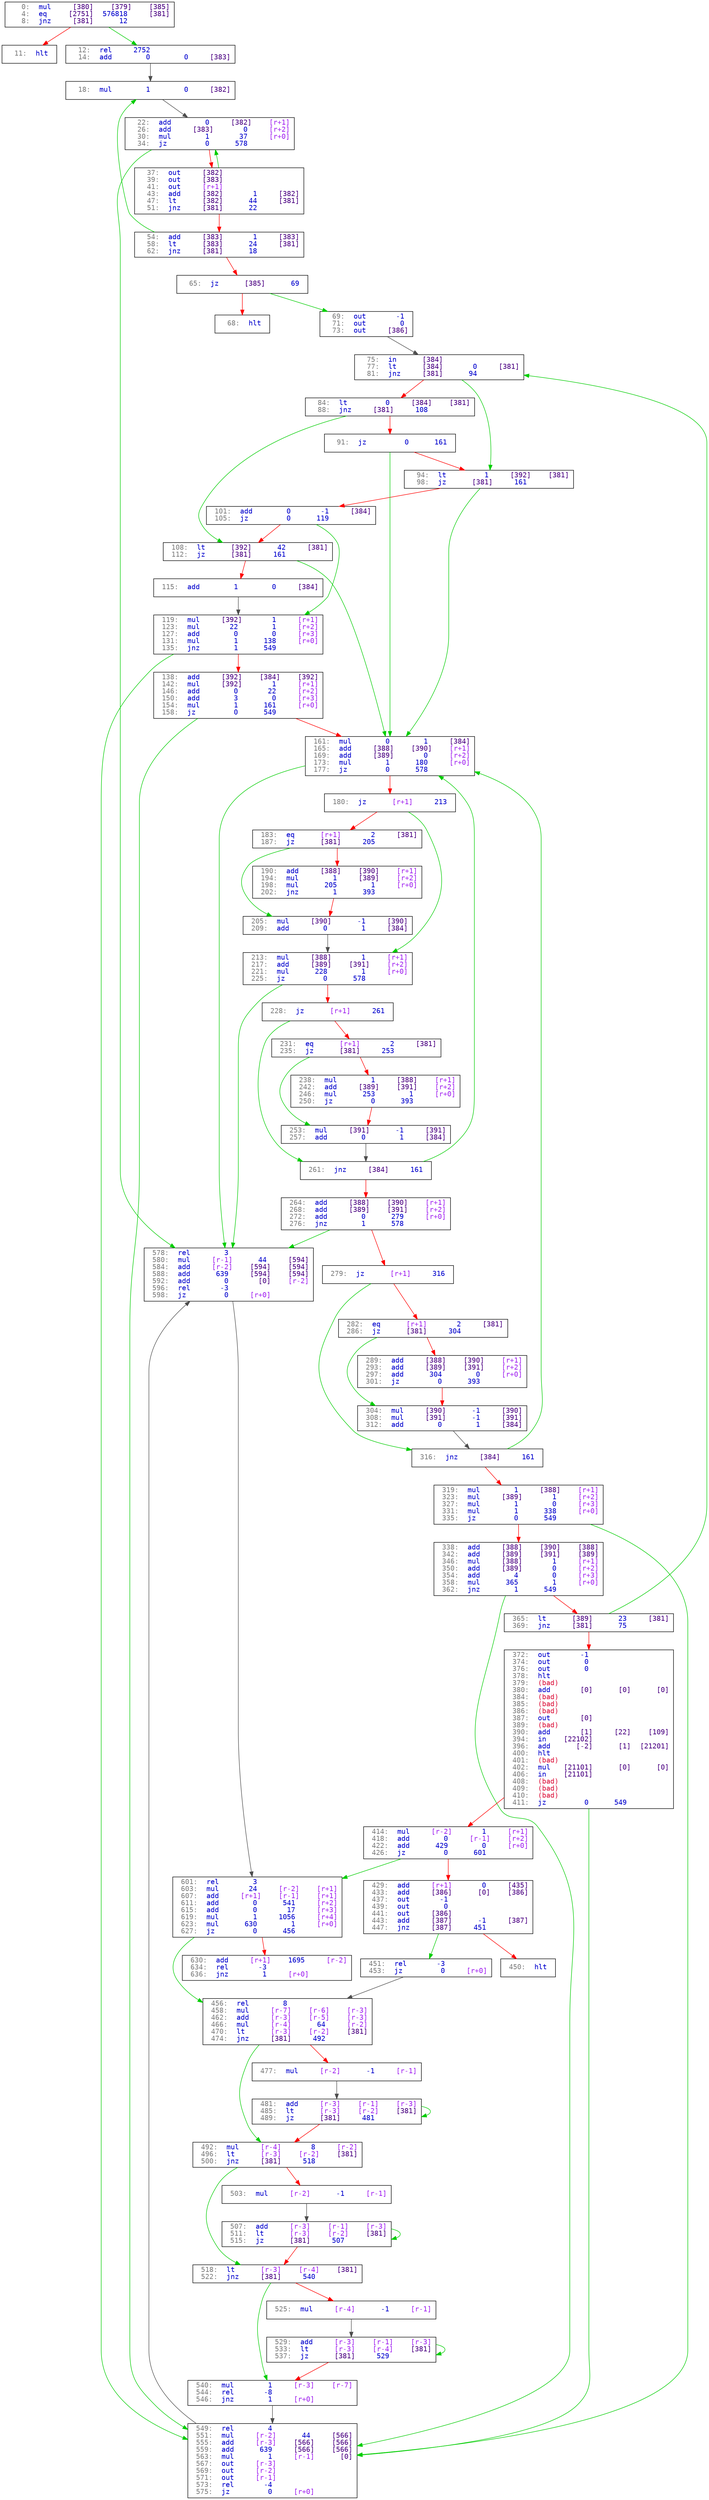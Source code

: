 strict digraph  {
	node [fontname=monospace,
		label="\N",
		shape=box
	];
	0	 [label=<<font color="blue4"><font color="gray50">   0:</font>  <font color="blue3">mul </font> <font color="indigo">   [380]</font> <font color="indigo">   [379]</font> <font color="indigo">   [385]</font></font><br align="left"/><font color="blue4"><font color="gray50">   4:</font>  <font color="blue3">eq  </font> <font color="indigo">  [2751]</font> <font color="blue3"> 576818 </font> <font color="indigo">   [381]</font></font><br align="left"/><font color="blue4"><font color="gray50">   8:</font>  <font color="blue3">jnz </font> <font color="indigo">   [381]</font> <font color="blue3">     12 </font></font><br align="left"/>>];
	1	 [label=<<font color="blue4"><font color="gray50">  11:</font>  <font color="blue3">hlt </font></font><br align="left"/>>];
	0 -> 1	 [color=red];
	2	 [label=<<font color="blue4"><font color="gray50">  12:</font>  <font color="blue3">rel </font> <font color="blue3">   2752 </font></font><br align="left"/><font color="blue4"><font color="gray50">  14:</font>  <font color="blue3">add </font> <font color="blue3">      0 </font> <font color="blue3">      0 </font> <font color="indigo">   [383]</font></font><br align="left"/>>];
	0 -> 2	 [color=green3];
	3	 [label=<<font color="blue4"><font color="gray50">  18:</font>  <font color="blue3">mul </font> <font color="blue3">      1 </font> <font color="blue3">      0 </font> <font color="indigo">   [382]</font></font><br align="left"/>>];
	2 -> 3	 [color=grey30];
	4	 [label=<<font color="blue4"><font color="gray50">  22:</font>  <font color="blue3">add </font> <font color="blue3">      0 </font> <font color="indigo">   [382]</font> <font color="purple">   [r+1]</font></font><br align="left"/><font color="blue4"><font color="gray50">  26:</font>  <font color="blue3">add </font> <font color="indigo">   [383]</font> <font color="blue3">      0 </font> <font color="purple">   [r+2]</font></font><br align="left"/><font color="blue4"><font color="gray50">  30:</font>  <font color="blue3">mul </font> <font color="blue3">      1 </font> <font color="blue3">     37 </font> <font color="purple">   [r+0]</font></font><br align="left"/><font color="blue4"><font color="gray50">  34:</font>  <font color="blue3">jz  </font> <font color="blue3">      0 </font> <font color="blue3">    578 </font></font><br align="left"/>>];
	3 -> 4	 [color=grey30];
	5	 [label=<<font color="blue4"><font color="gray50">  37:</font>  <font color="blue3">out </font> <font color="indigo">   [382]</font></font><br align="left"/><font color="blue4"><font color="gray50">  39:</font>  <font color="blue3">out </font> <font color="indigo">   [383]</font></font><br align="left"/><font color="blue4"><font color="gray50">  41:</font>  <font color="blue3">out </font> <font color="purple">   [r+1]</font></font><br align="left"/><font color="blue4"><font color="gray50">  43:</font>  <font color="blue3">add </font> <font color="indigo">   [382]</font> <font color="blue3">      1 </font> <font color="indigo">   [382]</font></font><br align="left"/><font color="blue4"><font color="gray50">  47:</font>  <font color="blue3">lt  </font> <font color="indigo">   [382]</font> <font color="blue3">     44 </font> <font color="indigo">   [381]</font></font><br align="left"/><font color="blue4"><font color="gray50">  51:</font>  <font color="blue3">jnz </font> <font color="indigo">   [381]</font> <font color="blue3">     22 </font></font><br align="left"/>>];
	4 -> 5	 [color=red];
	55	 [label=<<font color="blue4"><font color="gray50"> 578:</font>  <font color="blue3">rel </font> <font color="blue3">      3 </font></font><br align="left"/><font color="blue4"><font color="gray50"> 580:</font>  <font color="blue3">mul </font> <font color="purple">   [r-1]</font> <font color="blue3">     44 </font> <font color="indigo">   [594]</font></font><br align="left"/><font color="blue4"><font color="gray50"> 584:</font>  <font color="blue3">add </font> <font color="purple">   [r-2]</font> <font color="indigo">   [594]</font> <font color="indigo">   [594]</font></font><br align="left"/><font color="blue4"><font color="gray50"> 588:</font>  <font color="blue3">add </font> <font color="blue3">    639 </font> <font color="indigo">   [594]</font> <font color="indigo">   [594]</font></font><br align="left"/><font color="blue4"><font color="gray50"> 592:</font>  <font color="blue3">add </font> <font color="blue3">      0 </font> <font color="indigo">     [0]</font> <font color="purple">   [r-2]</font></font><br align="left"/><font color="blue4"><font color="gray50"> 596:</font>  <font color="blue3">rel </font> <font color="blue3">     -3 </font></font><br align="left"/><font color="blue4"><font color="gray50"> 598:</font>  <font color="blue3">jz  </font> <font color="blue3">      0 </font> <font color="purple">   [r+0]</font></font><br align="left"/>>];
	4 -> 55	 [color=green3];
	5 -> 4	 [color=green3];
	6	 [label=<<font color="blue4"><font color="gray50">  54:</font>  <font color="blue3">add </font> <font color="indigo">   [383]</font> <font color="blue3">      1 </font> <font color="indigo">   [383]</font></font><br align="left"/><font color="blue4"><font color="gray50">  58:</font>  <font color="blue3">lt  </font> <font color="indigo">   [383]</font> <font color="blue3">     24 </font> <font color="indigo">   [381]</font></font><br align="left"/><font color="blue4"><font color="gray50">  62:</font>  <font color="blue3">jnz </font> <font color="indigo">   [381]</font> <font color="blue3">     18 </font></font><br align="left"/>>];
	5 -> 6	 [color=red];
	6 -> 3	 [color=green3];
	7	 [label=<<font color="blue4"><font color="gray50">  65:</font>  <font color="blue3">jz  </font> <font color="indigo">   [385]</font> <font color="blue3">     69 </font></font><br align="left"/>>];
	6 -> 7	 [color=red];
	8	 [label=<<font color="blue4"><font color="gray50">  68:</font>  <font color="blue3">hlt </font></font><br align="left"/>>];
	7 -> 8	 [color=red];
	9	 [label=<<font color="blue4"><font color="gray50">  69:</font>  <font color="blue3">out </font> <font color="blue3">     -1 </font></font><br align="left"/><font color="blue4"><font color="gray50">  71:</font>  <font color="blue3">out </font> <font color="blue3">      0 </font></font><br align="left"/><font color="blue4"><font color="gray50">  73:</font>  <font color="blue3">out </font> <font color="indigo">   [386]</font></font><br align="left"/>>];
	7 -> 9	 [color=green3];
	10	 [label=<<font color="blue4"><font color="gray50">  75:</font>  <font color="blue3">in  </font> <font color="indigo">   [384]</font></font><br align="left"/><font color="blue4"><font color="gray50">  77:</font>  <font color="blue3">lt  </font> <font color="indigo">   [384]</font> <font color="blue3">      0 </font> <font color="indigo">   [381]</font></font><br align="left"/><font color="blue4"><font color="gray50">  81:</font>  <font color="blue3">jnz </font> <font color="indigo">   [381]</font> <font color="blue3">     94 </font></font><br align="left"/>>];
	9 -> 10	 [color=grey30];
	11	 [label=<<font color="blue4"><font color="gray50">  84:</font>  <font color="blue3">lt  </font> <font color="blue3">      0 </font> <font color="indigo">   [384]</font> <font color="indigo">   [381]</font></font><br align="left"/><font color="blue4"><font color="gray50">  88:</font>  <font color="blue3">jnz </font> <font color="indigo">   [381]</font> <font color="blue3">    108 </font></font><br align="left"/>>];
	10 -> 11	 [color=red];
	13	 [label=<<font color="blue4"><font color="gray50">  94:</font>  <font color="blue3">lt  </font> <font color="blue3">      1 </font> <font color="indigo">   [392]</font> <font color="indigo">   [381]</font></font><br align="left"/><font color="blue4"><font color="gray50">  98:</font>  <font color="blue3">jz  </font> <font color="indigo">   [381]</font> <font color="blue3">    161 </font></font><br align="left"/>>];
	10 -> 13	 [color=green3];
	12	 [label=<<font color="blue4"><font color="gray50">  91:</font>  <font color="blue3">jz  </font> <font color="blue3">      0 </font> <font color="blue3">    161 </font></font><br align="left"/>>];
	11 -> 12	 [color=red];
	15	 [label=<<font color="blue4"><font color="gray50"> 108:</font>  <font color="blue3">lt  </font> <font color="indigo">   [392]</font> <font color="blue3">     42 </font> <font color="indigo">   [381]</font></font><br align="left"/><font color="blue4"><font color="gray50"> 112:</font>  <font color="blue3">jz  </font> <font color="indigo">   [381]</font> <font color="blue3">    161 </font></font><br align="left"/>>];
	11 -> 15	 [color=green3];
	12 -> 13	 [color=red];
	19	 [label=<<font color="blue4"><font color="gray50"> 161:</font>  <font color="blue3">mul </font> <font color="blue3">      0 </font> <font color="blue3">      1 </font> <font color="indigo">   [384]</font></font><br align="left"/><font color="blue4"><font color="gray50"> 165:</font>  <font color="blue3">add </font> <font color="indigo">   [388]</font> <font color="indigo">   [390]</font> <font color="purple">   [r+1]</font></font><br align="left"/><font color="blue4"><font color="gray50"> 169:</font>  <font color="blue3">add </font> <font color="indigo">   [389]</font> <font color="blue3">      0 </font> <font color="purple">   [r+2]</font></font><br align="left"/><font color="blue4"><font color="gray50"> 173:</font>  <font color="blue3">mul </font> <font color="blue3">      1 </font> <font color="blue3">    180 </font> <font color="purple">   [r+0]</font></font><br align="left"/><font color="blue4"><font color="gray50"> 177:</font>  <font color="blue3">jz  </font> <font color="blue3">      0 </font> <font color="blue3">    578 </font></font><br align="left"/>>];
	12 -> 19	 [color=green3];
	14	 [label=<<font color="blue4"><font color="gray50"> 101:</font>  <font color="blue3">add </font> <font color="blue3">      0 </font> <font color="blue3">     -1 </font> <font color="indigo">   [384]</font></font><br align="left"/><font color="blue4"><font color="gray50"> 105:</font>  <font color="blue3">jz  </font> <font color="blue3">      0 </font> <font color="blue3">    119 </font></font><br align="left"/>>];
	13 -> 14	 [color=red];
	13 -> 19	 [color=green3];
	14 -> 15	 [color=red];
	17	 [label=<<font color="blue4"><font color="gray50"> 119:</font>  <font color="blue3">mul </font> <font color="indigo">   [392]</font> <font color="blue3">      1 </font> <font color="purple">   [r+1]</font></font><br align="left"/><font color="blue4"><font color="gray50"> 123:</font>  <font color="blue3">mul </font> <font color="blue3">     22 </font> <font color="blue3">      1 </font> <font color="purple">   [r+2]</font></font><br align="left"/><font color="blue4"><font color="gray50"> 127:</font>  <font color="blue3">add </font> <font color="blue3">      0 </font> <font color="blue3">      0 </font> <font color="purple">   [r+3]</font></font><br align="left"/><font color="blue4"><font color="gray50"> 131:</font>  <font color="blue3">mul </font> <font color="blue3">      1 </font> <font color="blue3">    138 </font> <font color="purple">   [r+0]</font></font><br align="left"/><font color="blue4"><font color="gray50"> 135:</font>  <font color="blue3">jnz </font> <font color="blue3">      1 </font> <font color="blue3">    549 </font></font><br align="left"/>>];
	14 -> 17	 [color=green3];
	16	 [label=<<font color="blue4"><font color="gray50"> 115:</font>  <font color="blue3">add </font> <font color="blue3">      1 </font> <font color="blue3">      0 </font> <font color="indigo">   [384]</font></font><br align="left"/>>];
	15 -> 16	 [color=red];
	15 -> 19	 [color=green3];
	16 -> 17	 [color=grey30];
	18	 [label=<<font color="blue4"><font color="gray50"> 138:</font>  <font color="blue3">add </font> <font color="indigo">   [392]</font> <font color="indigo">   [384]</font> <font color="indigo">   [392]</font></font><br align="left"/><font color="blue4"><font color="gray50"> 142:</font>  <font color="blue3">mul </font> <font color="indigo">   [392]</font> <font color="blue3">      1 </font> <font color="purple">   [r+1]</font></font><br align="left"/><font color="blue4"><font color="gray50"> 146:</font>  <font color="blue3">add </font> <font color="blue3">      0 </font> <font color="blue3">     22 </font> <font color="purple">   [r+2]</font></font><br align="left"/><font color="blue4"><font color="gray50"> 150:</font>  <font color="blue3">add </font> <font color="blue3">      3 </font> <font color="blue3">      0 </font> <font color="purple">   [r+3]</font></font><br align="left"/><font color="blue4"><font color="gray50"> 154:</font>  <font color="blue3">mul </font> <font color="blue3">      1 </font> <font color="blue3">    161 </font> <font color="purple">   [r+0]</font></font><br align="left"/><font color="blue4"><font color="gray50"> 158:</font>  <font color="blue3">jz  </font> <font color="blue3">      0 </font> <font color="blue3">    549 </font></font><br align="left"/>>];
	17 -> 18	 [color=red];
	54	 [label=<<font color="blue4"><font color="gray50"> 549:</font>  <font color="blue3">rel </font> <font color="blue3">      4 </font></font><br align="left"/><font color="blue4"><font color="gray50"> 551:</font>  <font color="blue3">mul </font> <font color="purple">   [r-2]</font> <font color="blue3">     44 </font> <font color="indigo">   [566]</font></font><br align="left"/><font color="blue4"><font color="gray50"> 555:</font>  <font color="blue3">add </font> <font color="purple">   [r-3]</font> <font color="indigo">   [566]</font> <font color="indigo">   [566]</font></font><br align="left"/><font color="blue4"><font color="gray50"> 559:</font>  <font color="blue3">add </font> <font color="blue3">    639 </font> <font color="indigo">   [566]</font> <font color="indigo">   [566]</font></font><br align="left"/><font color="blue4"><font color="gray50"> 563:</font>  <font color="blue3">mul </font> <font color="blue3">      1 </font> <font color="purple">   [r-1]</font> <font color="indigo">     [0]</font></font><br align="left"/><font color="blue4"><font color="gray50"> 567:</font>  <font color="blue3">out </font> <font color="purple">   [r-3]</font></font><br align="left"/><font color="blue4"><font color="gray50"> 569:</font>  <font color="blue3">out </font> <font color="purple">   [r-2]</font></font><br align="left"/><font color="blue4"><font color="gray50"> 571:</font>  <font color="blue3">out </font> <font color="purple">   [r-1]</font></font><br align="left"/><font color="blue4"><font color="gray50"> 573:</font>  <font color="blue3">rel </font> <font color="blue3">     -4 </font></font><br align="left"/><font color="blue4"><font color="gray50"> 575:</font>  <font color="blue3">jz  </font> <font color="blue3">      0 </font> <font color="purple">   [r+0]</font></font><br align="left"/>>];
	17 -> 54	 [color=green3];
	18 -> 19	 [color=red];
	18 -> 54	 [color=green3];
	20	 [label=<<font color="blue4"><font color="gray50"> 180:</font>  <font color="blue3">jz  </font> <font color="purple">   [r+1]</font> <font color="blue3">    213 </font></font><br align="left"/>>];
	19 -> 20	 [color=red];
	19 -> 55	 [color=green3];
	21	 [label=<<font color="blue4"><font color="gray50"> 183:</font>  <font color="blue3">eq  </font> <font color="purple">   [r+1]</font> <font color="blue3">      2 </font> <font color="indigo">   [381]</font></font><br align="left"/><font color="blue4"><font color="gray50"> 187:</font>  <font color="blue3">jz  </font> <font color="indigo">   [381]</font> <font color="blue3">    205 </font></font><br align="left"/>>];
	20 -> 21	 [color=red];
	24	 [label=<<font color="blue4"><font color="gray50"> 213:</font>  <font color="blue3">mul </font> <font color="indigo">   [388]</font> <font color="blue3">      1 </font> <font color="purple">   [r+1]</font></font><br align="left"/><font color="blue4"><font color="gray50"> 217:</font>  <font color="blue3">add </font> <font color="indigo">   [389]</font> <font color="indigo">   [391]</font> <font color="purple">   [r+2]</font></font><br align="left"/><font color="blue4"><font color="gray50"> 221:</font>  <font color="blue3">mul </font> <font color="blue3">    228 </font> <font color="blue3">      1 </font> <font color="purple">   [r+0]</font></font><br align="left"/><font color="blue4"><font color="gray50"> 225:</font>  <font color="blue3">jz  </font> <font color="blue3">      0 </font> <font color="blue3">    578 </font></font><br align="left"/>>];
	20 -> 24	 [color=green3];
	22	 [label=<<font color="blue4"><font color="gray50"> 190:</font>  <font color="blue3">add </font> <font color="indigo">   [388]</font> <font color="indigo">   [390]</font> <font color="purple">   [r+1]</font></font><br align="left"/><font color="blue4"><font color="gray50"> 194:</font>  <font color="blue3">mul </font> <font color="blue3">      1 </font> <font color="indigo">   [389]</font> <font color="purple">   [r+2]</font></font><br align="left"/><font color="blue4"><font color="gray50"> 198:</font>  <font color="blue3">mul </font> <font color="blue3">    205 </font> <font color="blue3">      1 </font> <font color="purple">   [r+0]</font></font><br align="left"/><font color="blue4"><font color="gray50"> 202:</font>  <font color="blue3">jnz </font> <font color="blue3">      1 </font> <font color="blue3">    393 </font></font><br align="left"/>>];
	21 -> 22	 [color=red];
	23	 [label=<<font color="blue4"><font color="gray50"> 205:</font>  <font color="blue3">mul </font> <font color="indigo">   [390]</font> <font color="blue3">     -1 </font> <font color="indigo">   [390]</font></font><br align="left"/><font color="blue4"><font color="gray50"> 209:</font>  <font color="blue3">add </font> <font color="blue3">      0 </font> <font color="blue3">      1 </font> <font color="indigo">   [384]</font></font><br align="left"/>>];
	21 -> 23	 [color=green3];
	22 -> 23	 [color=red];
	23 -> 24	 [color=grey30];
	25	 [label=<<font color="blue4"><font color="gray50"> 228:</font>  <font color="blue3">jz  </font> <font color="purple">   [r+1]</font> <font color="blue3">    261 </font></font><br align="left"/>>];
	24 -> 25	 [color=red];
	24 -> 55	 [color=green3];
	26	 [label=<<font color="blue4"><font color="gray50"> 231:</font>  <font color="blue3">eq  </font> <font color="purple">   [r+1]</font> <font color="blue3">      2 </font> <font color="indigo">   [381]</font></font><br align="left"/><font color="blue4"><font color="gray50"> 235:</font>  <font color="blue3">jz  </font> <font color="indigo">   [381]</font> <font color="blue3">    253 </font></font><br align="left"/>>];
	25 -> 26	 [color=red];
	29	 [label=<<font color="blue4"><font color="gray50"> 261:</font>  <font color="blue3">jnz </font> <font color="indigo">   [384]</font> <font color="blue3">    161 </font></font><br align="left"/>>];
	25 -> 29	 [color=green3];
	27	 [label=<<font color="blue4"><font color="gray50"> 238:</font>  <font color="blue3">mul </font> <font color="blue3">      1 </font> <font color="indigo">   [388]</font> <font color="purple">   [r+1]</font></font><br align="left"/><font color="blue4"><font color="gray50"> 242:</font>  <font color="blue3">add </font> <font color="indigo">   [389]</font> <font color="indigo">   [391]</font> <font color="purple">   [r+2]</font></font><br align="left"/><font color="blue4"><font color="gray50"> 246:</font>  <font color="blue3">mul </font> <font color="blue3">    253 </font> <font color="blue3">      1 </font> <font color="purple">   [r+0]</font></font><br align="left"/><font color="blue4"><font color="gray50"> 250:</font>  <font color="blue3">jz  </font> <font color="blue3">      0 </font> <font color="blue3">    393 </font></font><br align="left"/>>];
	26 -> 27	 [color=red];
	28	 [label=<<font color="blue4"><font color="gray50"> 253:</font>  <font color="blue3">mul </font> <font color="indigo">   [391]</font> <font color="blue3">     -1 </font> <font color="indigo">   [391]</font></font><br align="left"/><font color="blue4"><font color="gray50"> 257:</font>  <font color="blue3">add </font> <font color="blue3">      0 </font> <font color="blue3">      1 </font> <font color="indigo">   [384]</font></font><br align="left"/>>];
	26 -> 28	 [color=green3];
	27 -> 28	 [color=red];
	28 -> 29	 [color=grey30];
	29 -> 19	 [color=green3];
	30	 [label=<<font color="blue4"><font color="gray50"> 264:</font>  <font color="blue3">add </font> <font color="indigo">   [388]</font> <font color="indigo">   [390]</font> <font color="purple">   [r+1]</font></font><br align="left"/><font color="blue4"><font color="gray50"> 268:</font>  <font color="blue3">add </font> <font color="indigo">   [389]</font> <font color="indigo">   [391]</font> <font color="purple">   [r+2]</font></font><br align="left"/><font color="blue4"><font color="gray50"> 272:</font>  <font color="blue3">add </font> <font color="blue3">      0 </font> <font color="blue3">    279 </font> <font color="purple">   [r+0]</font></font><br align="left"/><font color="blue4"><font color="gray50"> 276:</font>  <font color="blue3">jnz </font> <font color="blue3">      1 </font> <font color="blue3">    578 </font></font><br align="left"/>>];
	29 -> 30	 [color=red];
	31	 [label=<<font color="blue4"><font color="gray50"> 279:</font>  <font color="blue3">jz  </font> <font color="purple">   [r+1]</font> <font color="blue3">    316 </font></font><br align="left"/>>];
	30 -> 31	 [color=red];
	30 -> 55	 [color=green3];
	32	 [label=<<font color="blue4"><font color="gray50"> 282:</font>  <font color="blue3">eq  </font> <font color="purple">   [r+1]</font> <font color="blue3">      2 </font> <font color="indigo">   [381]</font></font><br align="left"/><font color="blue4"><font color="gray50"> 286:</font>  <font color="blue3">jz  </font> <font color="indigo">   [381]</font> <font color="blue3">    304 </font></font><br align="left"/>>];
	31 -> 32	 [color=red];
	35	 [label=<<font color="blue4"><font color="gray50"> 316:</font>  <font color="blue3">jnz </font> <font color="indigo">   [384]</font> <font color="blue3">    161 </font></font><br align="left"/>>];
	31 -> 35	 [color=green3];
	33	 [label=<<font color="blue4"><font color="gray50"> 289:</font>  <font color="blue3">add </font> <font color="indigo">   [388]</font> <font color="indigo">   [390]</font> <font color="purple">   [r+1]</font></font><br align="left"/><font color="blue4"><font color="gray50"> 293:</font>  <font color="blue3">add </font> <font color="indigo">   [389]</font> <font color="indigo">   [391]</font> <font color="purple">   [r+2]</font></font><br align="left"/><font color="blue4"><font color="gray50"> 297:</font>  <font color="blue3">add </font> <font color="blue3">    304 </font> <font color="blue3">      0 </font> <font color="purple">   [r+0]</font></font><br align="left"/><font color="blue4"><font color="gray50"> 301:</font>  <font color="blue3">jz  </font> <font color="blue3">      0 </font> <font color="blue3">    393 </font></font><br align="left"/>>];
	32 -> 33	 [color=red];
	34	 [label=<<font color="blue4"><font color="gray50"> 304:</font>  <font color="blue3">mul </font> <font color="indigo">   [390]</font> <font color="blue3">     -1 </font> <font color="indigo">   [390]</font></font><br align="left"/><font color="blue4"><font color="gray50"> 308:</font>  <font color="blue3">mul </font> <font color="indigo">   [391]</font> <font color="blue3">     -1 </font> <font color="indigo">   [391]</font></font><br align="left"/><font color="blue4"><font color="gray50"> 312:</font>  <font color="blue3">add </font> <font color="blue3">      0 </font> <font color="blue3">      1 </font> <font color="indigo">   [384]</font></font><br align="left"/>>];
	32 -> 34	 [color=green3];
	33 -> 34	 [color=red];
	34 -> 35	 [color=grey30];
	35 -> 19	 [color=green3];
	36	 [label=<<font color="blue4"><font color="gray50"> 319:</font>  <font color="blue3">mul </font> <font color="blue3">      1 </font> <font color="indigo">   [388]</font> <font color="purple">   [r+1]</font></font><br align="left"/><font color="blue4"><font color="gray50"> 323:</font>  <font color="blue3">mul </font> <font color="indigo">   [389]</font> <font color="blue3">      1 </font> <font color="purple">   [r+2]</font></font><br align="left"/><font color="blue4"><font color="gray50"> 327:</font>  <font color="blue3">mul </font> <font color="blue3">      1 </font> <font color="blue3">      0 </font> <font color="purple">   [r+3]</font></font><br align="left"/><font color="blue4"><font color="gray50"> 331:</font>  <font color="blue3">mul </font> <font color="blue3">      1 </font> <font color="blue3">    338 </font> <font color="purple">   [r+0]</font></font><br align="left"/><font color="blue4"><font color="gray50"> 335:</font>  <font color="blue3">jz  </font> <font color="blue3">      0 </font> <font color="blue3">    549 </font></font><br align="left"/>>];
	35 -> 36	 [color=red];
	37	 [label=<<font color="blue4"><font color="gray50"> 338:</font>  <font color="blue3">add </font> <font color="indigo">   [388]</font> <font color="indigo">   [390]</font> <font color="indigo">   [388]</font></font><br align="left"/><font color="blue4"><font color="gray50"> 342:</font>  <font color="blue3">add </font> <font color="indigo">   [389]</font> <font color="indigo">   [391]</font> <font color="indigo">   [389]</font></font><br align="left"/><font color="blue4"><font color="gray50"> 346:</font>  <font color="blue3">mul </font> <font color="indigo">   [388]</font> <font color="blue3">      1 </font> <font color="purple">   [r+1]</font></font><br align="left"/><font color="blue4"><font color="gray50"> 350:</font>  <font color="blue3">add </font> <font color="indigo">   [389]</font> <font color="blue3">      0 </font> <font color="purple">   [r+2]</font></font><br align="left"/><font color="blue4"><font color="gray50"> 354:</font>  <font color="blue3">add </font> <font color="blue3">      4 </font> <font color="blue3">      0 </font> <font color="purple">   [r+3]</font></font><br align="left"/><font color="blue4"><font color="gray50"> 358:</font>  <font color="blue3">mul </font> <font color="blue3">    365 </font> <font color="blue3">      1 </font> <font color="purple">   [r+0]</font></font><br align="left"/><font color="blue4"><font color="gray50"> 362:</font>  <font color="blue3">jnz </font> <font color="blue3">      1 </font> <font color="blue3">    549 </font></font><br align="left"/>>];
	36 -> 37	 [color=red];
	36 -> 54	 [color=green3];
	38	 [label=<<font color="blue4"><font color="gray50"> 365:</font>  <font color="blue3">lt  </font> <font color="indigo">   [389]</font> <font color="blue3">     23 </font> <font color="indigo">   [381]</font></font><br align="left"/><font color="blue4"><font color="gray50"> 369:</font>  <font color="blue3">jnz </font> <font color="indigo">   [381]</font> <font color="blue3">     75 </font></font><br align="left"/>>];
	37 -> 38	 [color=red];
	37 -> 54	 [color=green3];
	38 -> 10	 [color=green3];
	39	 [label=<<font color="blue4"><font color="gray50"> 372:</font>  <font color="blue3">out </font> <font color="blue3">     -1 </font></font><br align="left"/><font color="blue4"><font color="gray50"> 374:</font>  <font color="blue3">out </font> <font color="blue3">      0 </font></font><br align="left"/><font color="blue4"><font color="gray50"> 376:</font>  <font color="blue3">out </font> <font color="blue3">      0 </font></font><br align="left"/><font color="blue4"><font color="gray50"> 378:</font>  <font color="blue3">hlt </font></font><br align="left"/><font color="blue4"><font color="gray50"> 379:</font>  <font color="crimson">(bad)</font></font><br align="left"/><font color="blue4"><font color="gray50"> 380:</font>  <font color="blue3">add </font> <font color="indigo">     [0]</font> <font color="indigo">     [0]</font> <font color="indigo">     [0]</font></font><br align="left"/><font color="blue4"><font color="gray50"> 384:</font>  <font color="crimson">(bad)</font></font><br align="left"/><font color="blue4"><font color="gray50"> 385:</font>  <font color="crimson">(bad)</font></font><br align="left"/><font color="blue4"><font color="gray50"> 386:</font>  <font color="crimson">(bad)</font></font><br align="left"/><font color="blue4"><font color="gray50"> 387:</font>  <font color="blue3">out </font> <font color="indigo">     [0]</font></font><br align="left"/><font color="blue4"><font color="gray50"> 389:</font>  <font color="crimson">(bad)</font></font><br align="left"/><font color="blue4"><font color="gray50"> 390:</font>  <font color="blue3">add </font> <font color="indigo">     [1]</font> <font color="indigo">    [22]</font> <font color="indigo">   [109]</font></font><br align="left"/><font color="blue4"><font color="gray50"> 394:</font>  <font color="blue3">in  </font> <font color="indigo"> [22102]</font></font><br align="left"/><font color="blue4"><font color="gray50"> 396:</font>  <font color="blue3">add </font> <font color="indigo">    [-2]</font> <font color="indigo">     [1]</font> <font color="indigo"> [21201]</font></font><br align="left"/><font color="blue4"><font color="gray50"> 400:</font>  <font color="blue3">hlt </font></font><br align="left"/><font color="blue4"><font color="gray50"> 401:</font>  <font color="crimson">(bad)</font></font><br align="left"/><font color="blue4"><font color="gray50"> 402:</font>  <font color="blue3">mul </font> <font color="indigo"> [21101]</font> <font color="indigo">     [0]</font> <font color="indigo">     [0]</font></font><br align="left"/><font color="blue4"><font color="gray50"> 406:</font>  <font color="blue3">in  </font> <font color="indigo"> [21101]</font></font><br align="left"/><font color="blue4"><font color="gray50"> 408:</font>  <font color="crimson">(bad)</font></font><br align="left"/><font color="blue4"><font color="gray50"> 409:</font>  <font color="crimson">(bad)</font></font><br align="left"/><font color="blue4"><font color="gray50"> 410:</font>  <font color="crimson">(bad)</font></font><br align="left"/><font color="blue4"><font color="gray50"> 411:</font>  <font color="blue3">jz  </font> <font color="blue3">      0 </font> <font color="blue3">    549 </font></font><br align="left"/>>];
	38 -> 39	 [color=red];
	40	 [label=<<font color="blue4"><font color="gray50"> 414:</font>  <font color="blue3">mul </font> <font color="purple">   [r-2]</font> <font color="blue3">      1 </font> <font color="purple">   [r+1]</font></font><br align="left"/><font color="blue4"><font color="gray50"> 418:</font>  <font color="blue3">add </font> <font color="blue3">      0 </font> <font color="purple">   [r-1]</font> <font color="purple">   [r+2]</font></font><br align="left"/><font color="blue4"><font color="gray50"> 422:</font>  <font color="blue3">add </font> <font color="blue3">    429 </font> <font color="blue3">      0 </font> <font color="purple">   [r+0]</font></font><br align="left"/><font color="blue4"><font color="gray50"> 426:</font>  <font color="blue3">jz  </font> <font color="blue3">      0 </font> <font color="blue3">    601 </font></font><br align="left"/>>];
	39 -> 40	 [color=red];
	39 -> 54	 [color=green3];
	41	 [label=<<font color="blue4"><font color="gray50"> 429:</font>  <font color="blue3">add </font> <font color="purple">   [r+1]</font> <font color="blue3">      0 </font> <font color="indigo">   [435]</font></font><br align="left"/><font color="blue4"><font color="gray50"> 433:</font>  <font color="blue3">add </font> <font color="indigo">   [386]</font> <font color="indigo">     [0]</font> <font color="indigo">   [386]</font></font><br align="left"/><font color="blue4"><font color="gray50"> 437:</font>  <font color="blue3">out </font> <font color="blue3">     -1 </font></font><br align="left"/><font color="blue4"><font color="gray50"> 439:</font>  <font color="blue3">out </font> <font color="blue3">      0 </font></font><br align="left"/><font color="blue4"><font color="gray50"> 441:</font>  <font color="blue3">out </font> <font color="indigo">   [386]</font></font><br align="left"/><font color="blue4"><font color="gray50"> 443:</font>  <font color="blue3">add </font> <font color="indigo">   [387]</font> <font color="blue3">     -1 </font> <font color="indigo">   [387]</font></font><br align="left"/><font color="blue4"><font color="gray50"> 447:</font>  <font color="blue3">jnz </font> <font color="indigo">   [387]</font> <font color="blue3">    451 </font></font><br align="left"/>>];
	40 -> 41	 [color=red];
	56	 [label=<<font color="blue4"><font color="gray50"> 601:</font>  <font color="blue3">rel </font> <font color="blue3">      3 </font></font><br align="left"/><font color="blue4"><font color="gray50"> 603:</font>  <font color="blue3">mul </font> <font color="blue3">     24 </font> <font color="purple">   [r-2]</font> <font color="purple">   [r+1]</font></font><br align="left"/><font color="blue4"><font color="gray50"> 607:</font>  <font color="blue3">add </font> <font color="purple">   [r+1]</font> <font color="purple">   [r-1]</font> <font color="purple">   [r+1]</font></font><br align="left"/><font color="blue4"><font color="gray50"> 611:</font>  <font color="blue3">add </font> <font color="blue3">      0 </font> <font color="blue3">    541 </font> <font color="purple">   [r+2]</font></font><br align="left"/><font color="blue4"><font color="gray50"> 615:</font>  <font color="blue3">add </font> <font color="blue3">      0 </font> <font color="blue3">     17 </font> <font color="purple">   [r+3]</font></font><br align="left"/><font color="blue4"><font color="gray50"> 619:</font>  <font color="blue3">mul </font> <font color="blue3">      1 </font> <font color="blue3">   1056 </font> <font color="purple">   [r+4]</font></font><br align="left"/><font color="blue4"><font color="gray50"> 623:</font>  <font color="blue3">mul </font> <font color="blue3">    630 </font> <font color="blue3">      1 </font> <font color="purple">   [r+0]</font></font><br align="left"/><font color="blue4"><font color="gray50"> 627:</font>  <font color="blue3">jz  </font> <font color="blue3">      0 </font> <font color="blue3">    456 </font></font><br align="left"/>>];
	40 -> 56	 [color=green3];
	42	 [label=<<font color="blue4"><font color="gray50"> 450:</font>  <font color="blue3">hlt </font></font><br align="left"/>>];
	41 -> 42	 [color=red];
	43	 [label=<<font color="blue4"><font color="gray50"> 451:</font>  <font color="blue3">rel </font> <font color="blue3">     -3 </font></font><br align="left"/><font color="blue4"><font color="gray50"> 453:</font>  <font color="blue3">jz  </font> <font color="blue3">      0 </font> <font color="purple">   [r+0]</font></font><br align="left"/>>];
	41 -> 43	 [color=green3];
	44	 [label=<<font color="blue4"><font color="gray50"> 456:</font>  <font color="blue3">rel </font> <font color="blue3">      8 </font></font><br align="left"/><font color="blue4"><font color="gray50"> 458:</font>  <font color="blue3">mul </font> <font color="purple">   [r-7]</font> <font color="purple">   [r-6]</font> <font color="purple">   [r-3]</font></font><br align="left"/><font color="blue4"><font color="gray50"> 462:</font>  <font color="blue3">add </font> <font color="purple">   [r-3]</font> <font color="purple">   [r-5]</font> <font color="purple">   [r-3]</font></font><br align="left"/><font color="blue4"><font color="gray50"> 466:</font>  <font color="blue3">mul </font> <font color="purple">   [r-4]</font> <font color="blue3">     64 </font> <font color="purple">   [r-2]</font></font><br align="left"/><font color="blue4"><font color="gray50"> 470:</font>  <font color="blue3">lt  </font> <font color="purple">   [r-3]</font> <font color="purple">   [r-2]</font> <font color="indigo">   [381]</font></font><br align="left"/><font color="blue4"><font color="gray50"> 474:</font>  <font color="blue3">jnz </font> <font color="indigo">   [381]</font> <font color="blue3">    492 </font></font><br align="left"/>>];
	43 -> 44	 [color=grey30];
	45	 [label=<<font color="blue4"><font color="gray50"> 477:</font>  <font color="blue3">mul </font> <font color="purple">   [r-2]</font> <font color="blue3">     -1 </font> <font color="purple">   [r-1]</font></font><br align="left"/>>];
	44 -> 45	 [color=red];
	47	 [label=<<font color="blue4"><font color="gray50"> 492:</font>  <font color="blue3">mul </font> <font color="purple">   [r-4]</font> <font color="blue3">      8 </font> <font color="purple">   [r-2]</font></font><br align="left"/><font color="blue4"><font color="gray50"> 496:</font>  <font color="blue3">lt  </font> <font color="purple">   [r-3]</font> <font color="purple">   [r-2]</font> <font color="indigo">   [381]</font></font><br align="left"/><font color="blue4"><font color="gray50"> 500:</font>  <font color="blue3">jnz </font> <font color="indigo">   [381]</font> <font color="blue3">    518 </font></font><br align="left"/>>];
	44 -> 47	 [color=green3];
	46	 [label=<<font color="blue4"><font color="gray50"> 481:</font>  <font color="blue3">add </font> <font color="purple">   [r-3]</font> <font color="purple">   [r-1]</font> <font color="purple">   [r-3]</font></font><br align="left"/><font color="blue4"><font color="gray50"> 485:</font>  <font color="blue3">lt  </font> <font color="purple">   [r-3]</font> <font color="purple">   [r-2]</font> <font color="indigo">   [381]</font></font><br align="left"/><font color="blue4"><font color="gray50"> 489:</font>  <font color="blue3">jz  </font> <font color="indigo">   [381]</font> <font color="blue3">    481 </font></font><br align="left"/>>];
	45 -> 46	 [color=grey30];
	46 -> 46	 [color=green3];
	46 -> 47	 [color=red];
	48	 [label=<<font color="blue4"><font color="gray50"> 503:</font>  <font color="blue3">mul </font> <font color="purple">   [r-2]</font> <font color="blue3">     -1 </font> <font color="purple">   [r-1]</font></font><br align="left"/>>];
	47 -> 48	 [color=red];
	50	 [label=<<font color="blue4"><font color="gray50"> 518:</font>  <font color="blue3">lt  </font> <font color="purple">   [r-3]</font> <font color="purple">   [r-4]</font> <font color="indigo">   [381]</font></font><br align="left"/><font color="blue4"><font color="gray50"> 522:</font>  <font color="blue3">jnz </font> <font color="indigo">   [381]</font> <font color="blue3">    540 </font></font><br align="left"/>>];
	47 -> 50	 [color=green3];
	49	 [label=<<font color="blue4"><font color="gray50"> 507:</font>  <font color="blue3">add </font> <font color="purple">   [r-3]</font> <font color="purple">   [r-1]</font> <font color="purple">   [r-3]</font></font><br align="left"/><font color="blue4"><font color="gray50"> 511:</font>  <font color="blue3">lt  </font> <font color="purple">   [r-3]</font> <font color="purple">   [r-2]</font> <font color="indigo">   [381]</font></font><br align="left"/><font color="blue4"><font color="gray50"> 515:</font>  <font color="blue3">jz  </font> <font color="indigo">   [381]</font> <font color="blue3">    507 </font></font><br align="left"/>>];
	48 -> 49	 [color=grey30];
	49 -> 49	 [color=green3];
	49 -> 50	 [color=red];
	51	 [label=<<font color="blue4"><font color="gray50"> 525:</font>  <font color="blue3">mul </font> <font color="purple">   [r-4]</font> <font color="blue3">     -1 </font> <font color="purple">   [r-1]</font></font><br align="left"/>>];
	50 -> 51	 [color=red];
	53	 [label=<<font color="blue4"><font color="gray50"> 540:</font>  <font color="blue3">mul </font> <font color="blue3">      1 </font> <font color="purple">   [r-3]</font> <font color="purple">   [r-7]</font></font><br align="left"/><font color="blue4"><font color="gray50"> 544:</font>  <font color="blue3">rel </font> <font color="blue3">     -8 </font></font><br align="left"/><font color="blue4"><font color="gray50"> 546:</font>  <font color="blue3">jnz </font> <font color="blue3">      1 </font> <font color="purple">   [r+0]</font></font><br align="left"/>>];
	50 -> 53	 [color=green3];
	52	 [label=<<font color="blue4"><font color="gray50"> 529:</font>  <font color="blue3">add </font> <font color="purple">   [r-3]</font> <font color="purple">   [r-1]</font> <font color="purple">   [r-3]</font></font><br align="left"/><font color="blue4"><font color="gray50"> 533:</font>  <font color="blue3">lt  </font> <font color="purple">   [r-3]</font> <font color="purple">   [r-4]</font> <font color="indigo">   [381]</font></font><br align="left"/><font color="blue4"><font color="gray50"> 537:</font>  <font color="blue3">jz  </font> <font color="indigo">   [381]</font> <font color="blue3">    529 </font></font><br align="left"/>>];
	51 -> 52	 [color=grey30];
	52 -> 52	 [color=green3];
	52 -> 53	 [color=red];
	53 -> 54	 [color=grey30];
	54 -> 55	 [color=grey30];
	55 -> 56	 [color=grey30];
	56 -> 44	 [color=green3];
	57	 [label=<<font color="blue4"><font color="gray50"> 630:</font>  <font color="blue3">add </font> <font color="purple">   [r+1]</font> <font color="blue3">   1695 </font> <font color="purple">   [r-2]</font></font><br align="left"/><font color="blue4"><font color="gray50"> 634:</font>  <font color="blue3">rel </font> <font color="blue3">     -3 </font></font><br align="left"/><font color="blue4"><font color="gray50"> 636:</font>  <font color="blue3">jnz </font> <font color="blue3">      1 </font> <font color="purple">   [r+0]</font></font><br align="left"/>>];
	56 -> 57	 [color=red];
}
